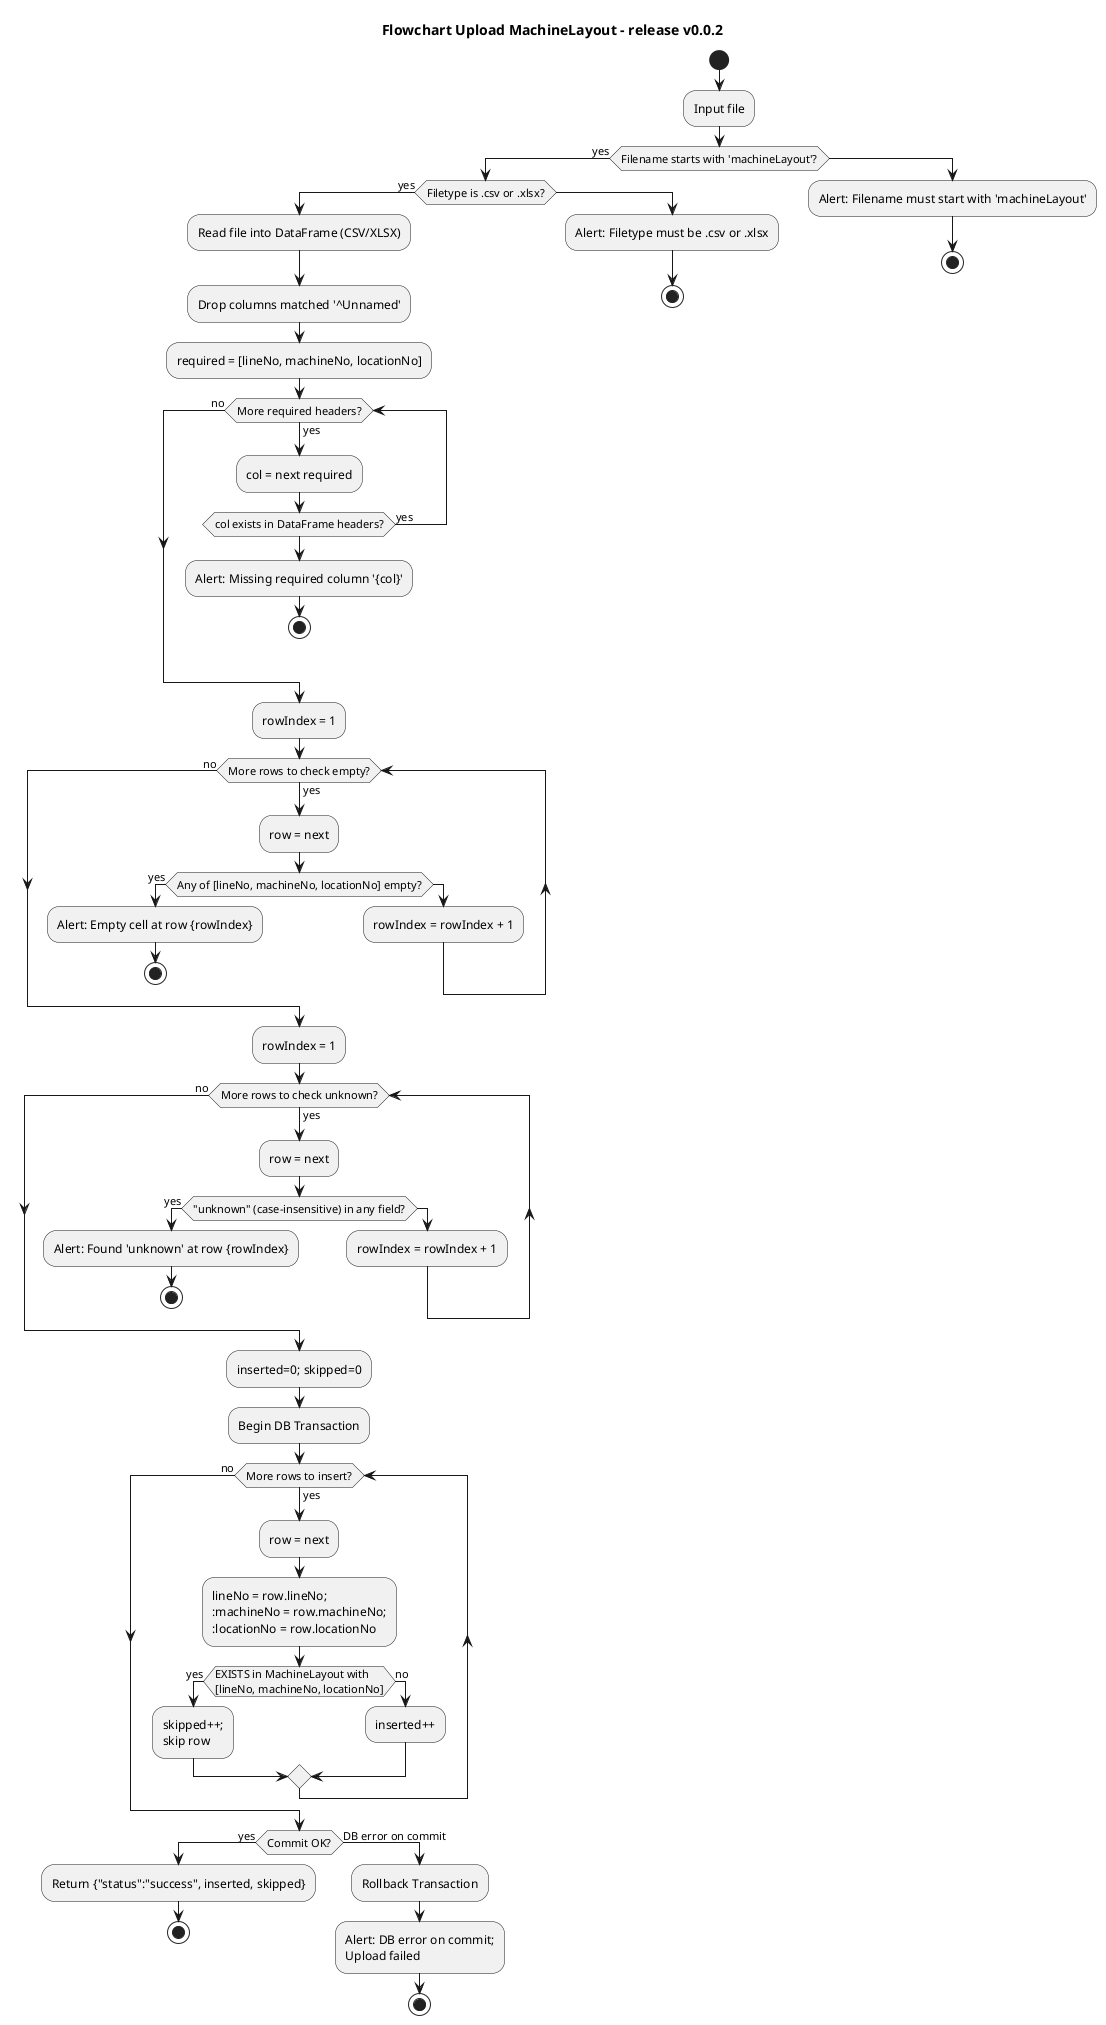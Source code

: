 @startuml
title Flowchart Upload MachineLayout - release v0.0.2

start
:Input file;

if (Filename starts with 'machineLayout'?) then (yes)
  if (Filetype is .csv or .xlsx?) then (yes)
    :Read file into DataFrame (CSV/XLSX);
    :Drop columns matched '^Unnamed';

    ' -------- Header check (loop) --------
    :required = [lineNo, machineNo, locationNo];
    while (More required headers?) is (yes)
      :col = next required;
      if (col exists in DataFrame headers?) then (yes)
      else
        :Alert: Missing required column '{col}';
        stop
      endif
    endwhile (no)
    ' ------------------------------------

    ' -------- Empty check (loop) --------
    :rowIndex = 1;
    while (More rows to check empty?) is (yes)
      :row = next;
      if (Any of [lineNo, machineNo, locationNo] empty?) then (yes)
        :Alert: Empty cell at row {rowIndex};
        stop
      else
        :rowIndex = rowIndex + 1;
      endif
    endwhile (no)
    ' ------------------------------------

    ' -------- Unknown check (loop) --------
    :rowIndex = 1;
    while (More rows to check unknown?) is (yes)
      :row = next;
      if ("unknown" (case-insensitive) in any field?) then (yes)
        :Alert: Found 'unknown' at row {rowIndex};
        stop
      else
        :rowIndex = rowIndex + 1;
      endif
    endwhile (no)
    ' -------------------------------------

    :inserted=0; skipped=0;
    :Begin DB Transaction;

    while (More rows to insert?) is (yes)
      :row = next;
      :lineNo = row.lineNo;\n:machineNo = row.machineNo;\n:locationNo = row.locationNo;

      if (EXISTS in MachineLayout with
[lineNo, machineNo, locationNo]) then (yes)
        :skipped++;\nskip row;
      else (no)
        :inserted++;
      endif
    endwhile (no)

    if (Commit OK?) then (yes)
      :Return {"status":"success", inserted, skipped};
      stop
    else (DB error on commit)
      :Rollback Transaction;
      :Alert: DB error on commit;\nUpload failed;
      stop
    endif

  else
    :Alert: Filetype must be .csv or .xlsx;
    stop
  endif
else
  :Alert: Filename must start with 'machineLayout';
  stop
endif
@enduml
